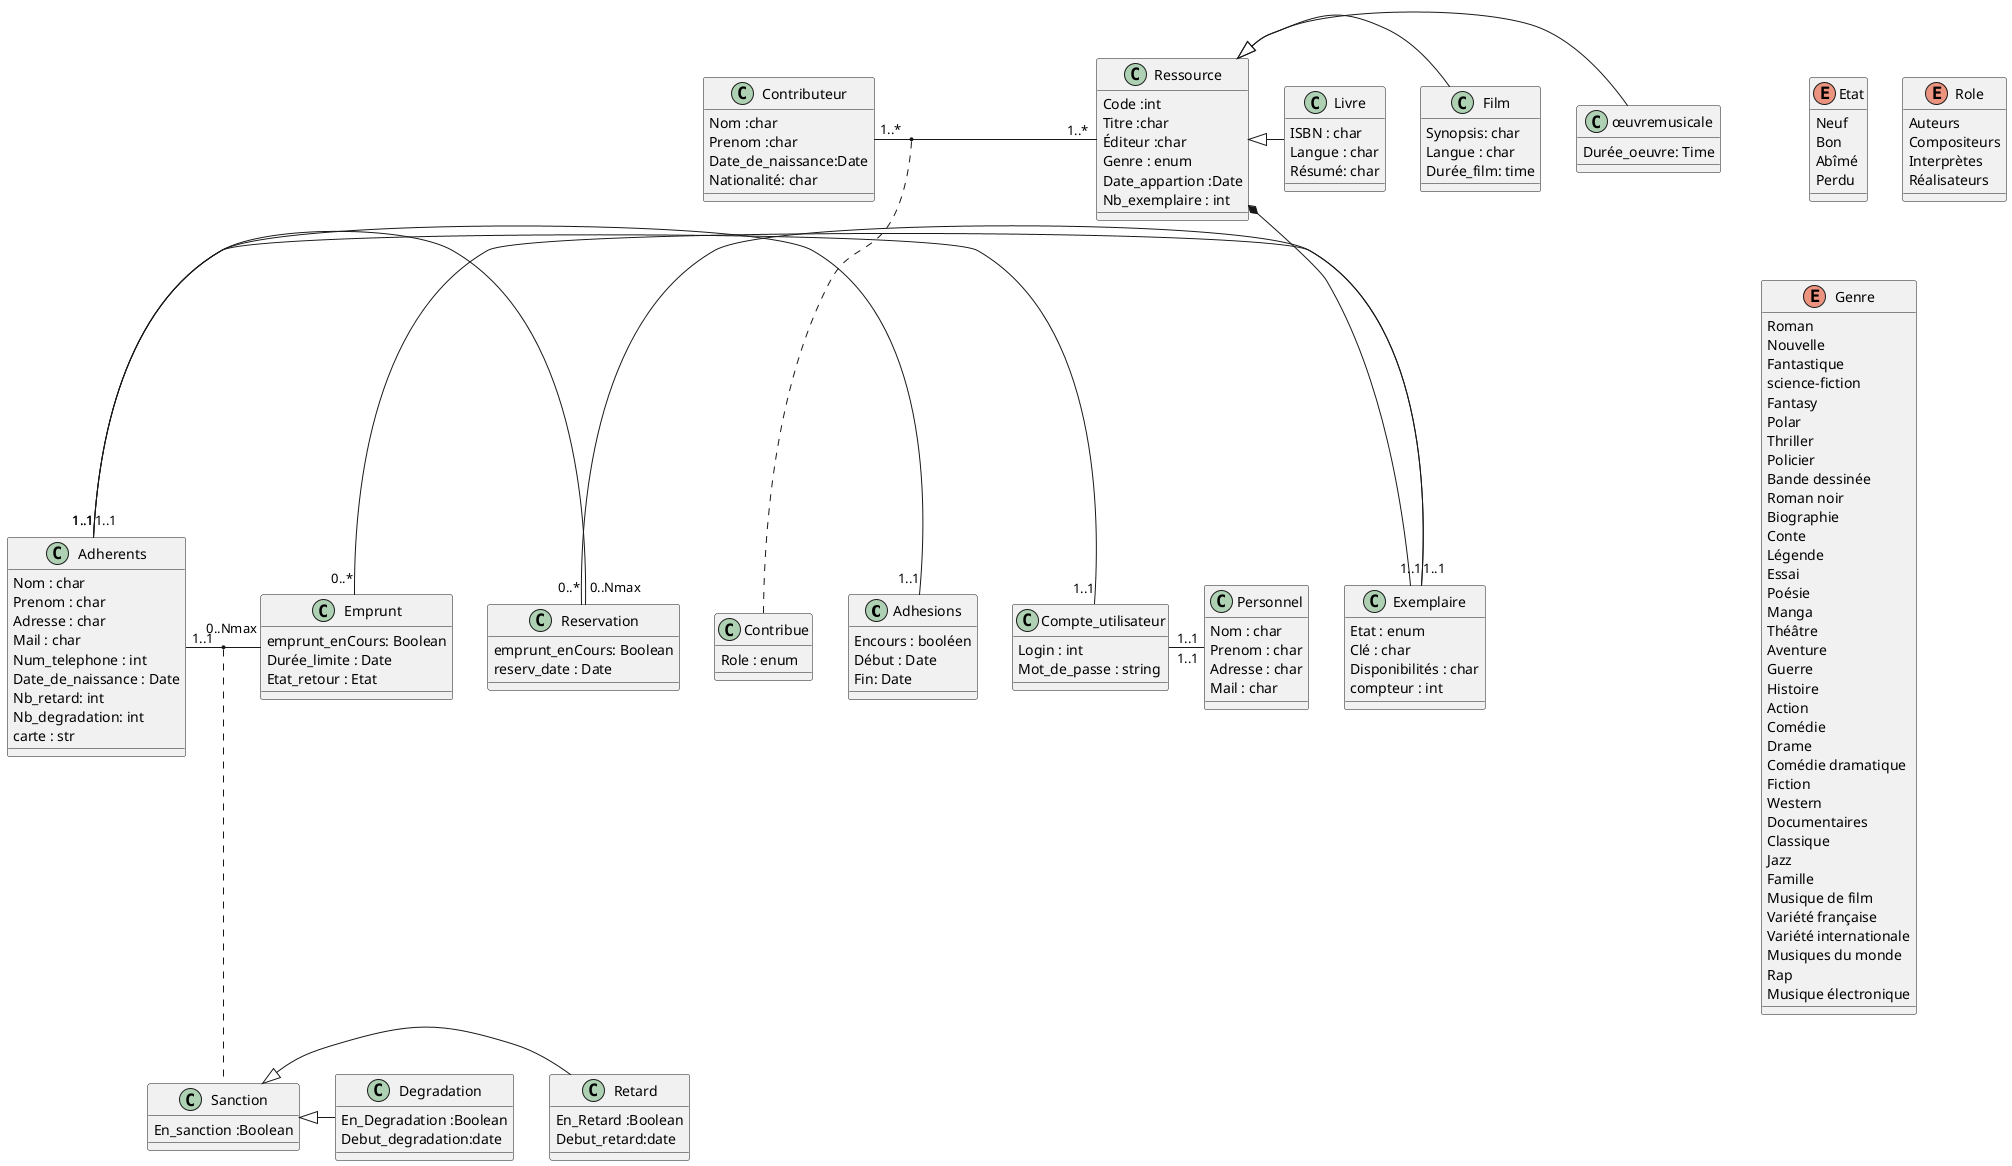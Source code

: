 @startuml
class Adhesions {
Encours : booléen 
Début : Date
Fin: Date
}

class Adherents{
Nom : char
Prenom : char 
Adresse : char 
Mail : char
Num_telephone : int
Date_de_naissance : Date
Nb_retard: int
Nb_degradation: int
carte : str 
}

class Personnel{
Nom : char
Prenom : char 
Adresse : char 
Mail : char
}

class Exemplaire {
Etat : enum
Clé : char 
Disponibilités : char 
compteur : int 
}

Class Ressource { 
Code :int 
Titre :char
Éditeur :char
Genre : enum
Date_appartion :Date
Nb_exemplaire : int
}

class Livre {
ISBN : char
Langue : char 
Résumé: char 
}

class Film {
Synopsis: char
Langue : char 
Durée_film: time  
}

class œuvremusicale { 
Durée_oeuvre: Time
}

Class Compte_utilisateur{
Login : int
Mot_de_passe : string
}

Class Sanction{
En_sanction :Boolean  
}

Class Retard{
En_Retard :Boolean 
Debut_retard:date 
}

Class Degradation{
En_Degradation :Boolean 
Debut_degradation:date  
}

Class Emprunt{
emprunt_enCours: Boolean
Durée_limite : Date
Etat_retour : Etat
}

Class Reservation{
emprunt_enCours: Boolean
reserv_date : Date
}


Class Contributeur{
Nom :char
Prenom :char
Date_de_naissance:Date 
Nationalité: char
}

Class Contribue{
Role : enum
}

enum Etat{
  Neuf
  Bon
  Abîmé
  Perdu 

}

enum Role{
  Auteurs
  Compositeurs
  Interprètes
  Réalisateurs
}

enum Genre{
  Roman
  Nouvelle
  Fantastique
  science-fiction
  Fantasy
  Polar 
  Thriller 
  Policier 
  Bande dessinée
  Roman noir
  Biographie
  Conte
  Légende 
  Essai
  Poésie
  Manga
  Théâtre 
  Aventure 
  Guerre 
  Histoire 
  Action
  Comédie
  Drame 
  Comédie dramatique
  Fiction 
  Western
  Documentaires
  Classique
  Jazz
  Famille
  Musique de film
  Variété française
  Variété internationale
  Musiques du monde
  Rap
  Musique électronique
}

Ressource <|- œuvremusicale
Ressource <|- Film
Ressource <|- Livre

Sanction <|- Degradation
Sanction <|- Retard

Ressource *-- Exemplaire

Adherents "1..1" - "1..1" Compte_utilisateur 
Compte_utilisateur "1..1" - "1..1" Personnel
Adherents "1..1" - "1..1" Adhesions


Emprunt "0..*" - "1..1" Exemplaire
Reservation "0..*" - "1..1" Exemplaire

Contributeur "1..*" - "1..*" Ressource

Adherents "1..1" - "0..Nmax" Emprunt 
Adherents "1..1" - "0..Nmax" Reservation 

(Adherents , Emprunt ) .. Sanction

(Contributeur , Ressource ) .. Contribue

@enduml
